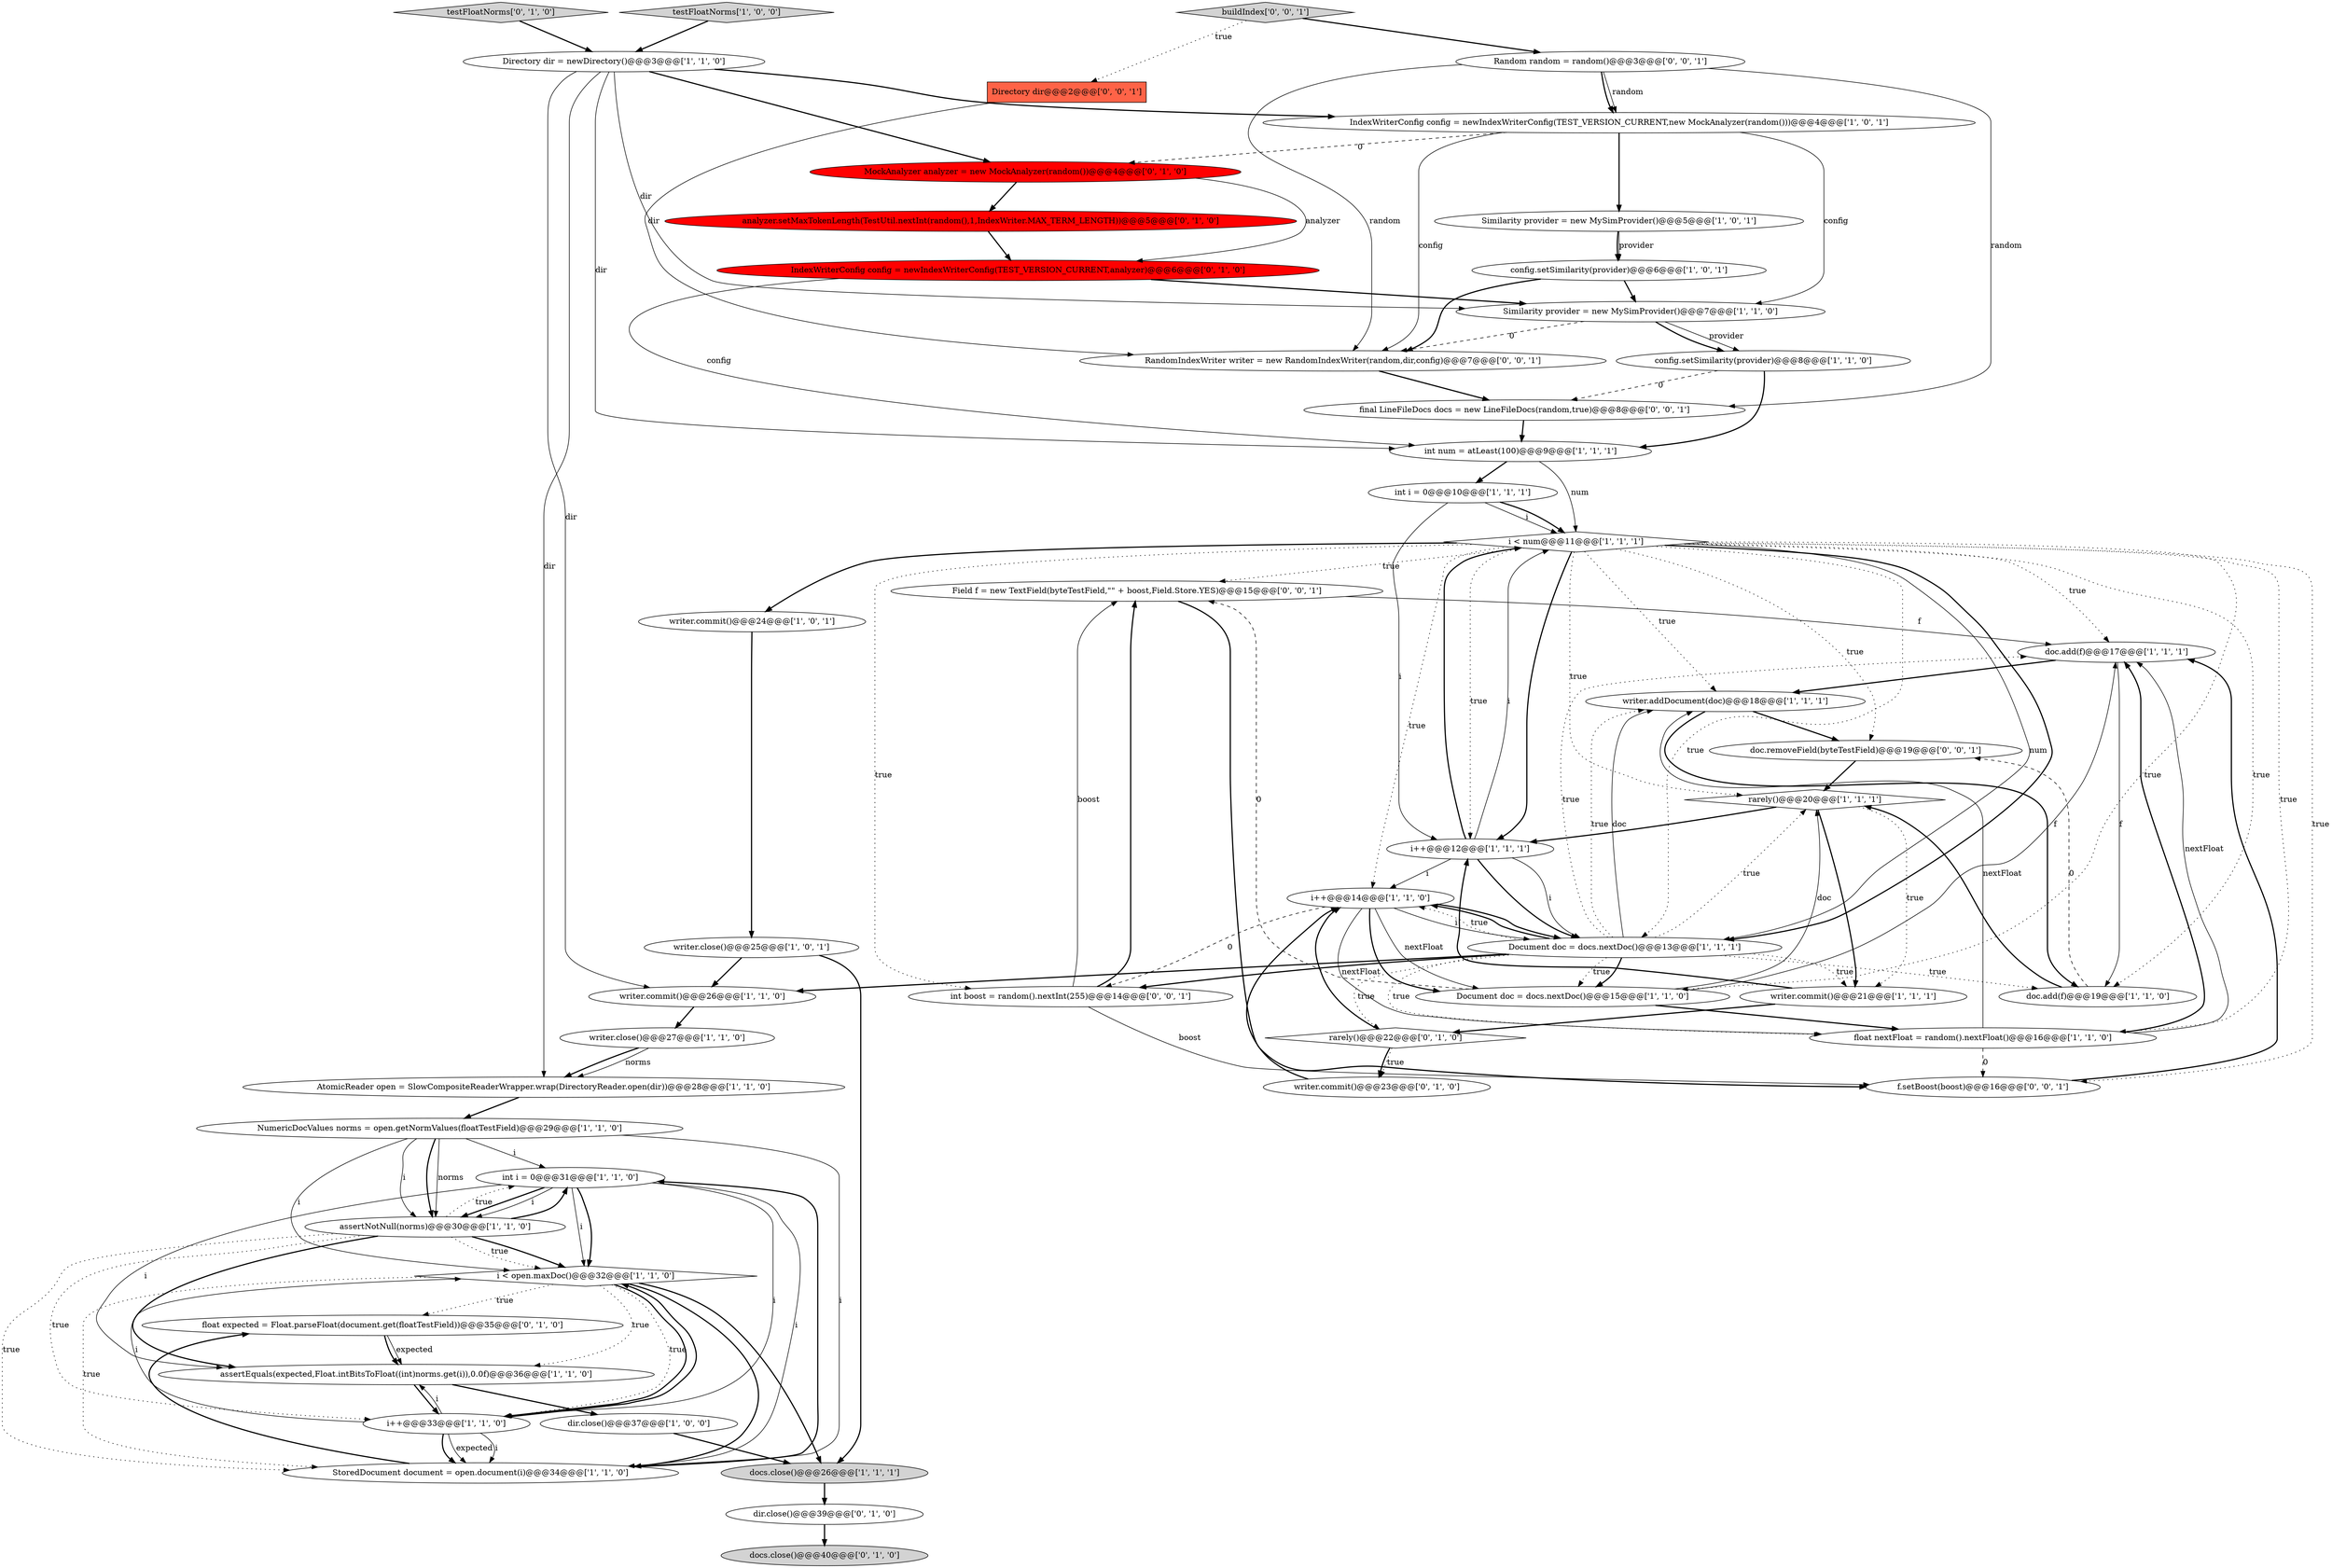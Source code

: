 digraph {
5 [style = filled, label = "int i = 0@@@31@@@['1', '1', '0']", fillcolor = white, shape = ellipse image = "AAA0AAABBB1BBB"];
11 [style = filled, label = "int i = 0@@@10@@@['1', '1', '1']", fillcolor = white, shape = ellipse image = "AAA0AAABBB1BBB"];
48 [style = filled, label = "Random random = random()@@@3@@@['0', '0', '1']", fillcolor = white, shape = ellipse image = "AAA0AAABBB3BBB"];
21 [style = filled, label = "IndexWriterConfig config = newIndexWriterConfig(TEST_VERSION_CURRENT,new MockAnalyzer(random()))@@@4@@@['1', '0', '1']", fillcolor = white, shape = ellipse image = "AAA0AAABBB1BBB"];
46 [style = filled, label = "Field f = new TextField(byteTestField,\"\" + boost,Field.Store.YES)@@@15@@@['0', '0', '1']", fillcolor = white, shape = ellipse image = "AAA0AAABBB3BBB"];
19 [style = filled, label = "dir.close()@@@37@@@['1', '0', '0']", fillcolor = white, shape = ellipse image = "AAA0AAABBB1BBB"];
40 [style = filled, label = "dir.close()@@@39@@@['0', '1', '0']", fillcolor = white, shape = ellipse image = "AAA0AAABBB2BBB"];
32 [style = filled, label = "i < num@@@11@@@['1', '1', '1']", fillcolor = white, shape = diamond image = "AAA0AAABBB1BBB"];
14 [style = filled, label = "i < open.maxDoc()@@@32@@@['1', '1', '0']", fillcolor = white, shape = diamond image = "AAA0AAABBB1BBB"];
35 [style = filled, label = "float expected = Float.parseFloat(document.get(floatTestField))@@@35@@@['0', '1', '0']", fillcolor = white, shape = ellipse image = "AAA0AAABBB2BBB"];
18 [style = filled, label = "writer.close()@@@27@@@['1', '1', '0']", fillcolor = white, shape = ellipse image = "AAA0AAABBB1BBB"];
44 [style = filled, label = "doc.removeField(byteTestField)@@@19@@@['0', '0', '1']", fillcolor = white, shape = ellipse image = "AAA0AAABBB3BBB"];
39 [style = filled, label = "rarely()@@@22@@@['0', '1', '0']", fillcolor = white, shape = diamond image = "AAA0AAABBB2BBB"];
47 [style = filled, label = "final LineFileDocs docs = new LineFileDocs(random,true)@@@8@@@['0', '0', '1']", fillcolor = white, shape = ellipse image = "AAA0AAABBB3BBB"];
49 [style = filled, label = "int boost = random().nextInt(255)@@@14@@@['0', '0', '1']", fillcolor = white, shape = ellipse image = "AAA0AAABBB3BBB"];
31 [style = filled, label = "writer.commit()@@@26@@@['1', '1', '0']", fillcolor = white, shape = ellipse image = "AAA0AAABBB1BBB"];
29 [style = filled, label = "docs.close()@@@26@@@['1', '1', '1']", fillcolor = lightgray, shape = ellipse image = "AAA0AAABBB1BBB"];
7 [style = filled, label = "assertEquals(expected,Float.intBitsToFloat((int)norms.get(i)),0.0f)@@@36@@@['1', '1', '0']", fillcolor = white, shape = ellipse image = "AAA0AAABBB1BBB"];
17 [style = filled, label = "writer.addDocument(doc)@@@18@@@['1', '1', '1']", fillcolor = white, shape = ellipse image = "AAA0AAABBB1BBB"];
15 [style = filled, label = "Document doc = docs.nextDoc()@@@13@@@['1', '1', '1']", fillcolor = white, shape = ellipse image = "AAA0AAABBB1BBB"];
33 [style = filled, label = "float nextFloat = random().nextFloat()@@@16@@@['1', '1', '0']", fillcolor = white, shape = ellipse image = "AAA0AAABBB1BBB"];
1 [style = filled, label = "assertNotNull(norms)@@@30@@@['1', '1', '0']", fillcolor = white, shape = ellipse image = "AAA0AAABBB1BBB"];
10 [style = filled, label = "Similarity provider = new MySimProvider()@@@7@@@['1', '1', '0']", fillcolor = white, shape = ellipse image = "AAA0AAABBB1BBB"];
30 [style = filled, label = "Document doc = docs.nextDoc()@@@15@@@['1', '1', '0']", fillcolor = white, shape = ellipse image = "AAA0AAABBB1BBB"];
28 [style = filled, label = "doc.add(f)@@@19@@@['1', '1', '0']", fillcolor = white, shape = ellipse image = "AAA0AAABBB1BBB"];
26 [style = filled, label = "i++@@@33@@@['1', '1', '0']", fillcolor = white, shape = ellipse image = "AAA0AAABBB1BBB"];
34 [style = filled, label = "writer.commit()@@@23@@@['0', '1', '0']", fillcolor = white, shape = ellipse image = "AAA0AAABBB2BBB"];
36 [style = filled, label = "analyzer.setMaxTokenLength(TestUtil.nextInt(random(),1,IndexWriter.MAX_TERM_LENGTH))@@@5@@@['0', '1', '0']", fillcolor = red, shape = ellipse image = "AAA1AAABBB2BBB"];
20 [style = filled, label = "testFloatNorms['1', '0', '0']", fillcolor = lightgray, shape = diamond image = "AAA0AAABBB1BBB"];
41 [style = filled, label = "testFloatNorms['0', '1', '0']", fillcolor = lightgray, shape = diamond image = "AAA0AAABBB2BBB"];
50 [style = filled, label = "RandomIndexWriter writer = new RandomIndexWriter(random,dir,config)@@@7@@@['0', '0', '1']", fillcolor = white, shape = ellipse image = "AAA0AAABBB3BBB"];
45 [style = filled, label = "Directory dir@@@2@@@['0', '0', '1']", fillcolor = tomato, shape = box image = "AAA0AAABBB3BBB"];
12 [style = filled, label = "writer.close()@@@25@@@['1', '0', '1']", fillcolor = white, shape = ellipse image = "AAA0AAABBB1BBB"];
16 [style = filled, label = "config.setSimilarity(provider)@@@6@@@['1', '0', '1']", fillcolor = white, shape = ellipse image = "AAA0AAABBB1BBB"];
23 [style = filled, label = "i++@@@14@@@['1', '1', '0']", fillcolor = white, shape = ellipse image = "AAA0AAABBB1BBB"];
6 [style = filled, label = "i++@@@12@@@['1', '1', '1']", fillcolor = white, shape = ellipse image = "AAA0AAABBB1BBB"];
25 [style = filled, label = "doc.add(f)@@@17@@@['1', '1', '1']", fillcolor = white, shape = ellipse image = "AAA0AAABBB1BBB"];
42 [style = filled, label = "MockAnalyzer analyzer = new MockAnalyzer(random())@@@4@@@['0', '1', '0']", fillcolor = red, shape = ellipse image = "AAA1AAABBB2BBB"];
51 [style = filled, label = "buildIndex['0', '0', '1']", fillcolor = lightgray, shape = diamond image = "AAA0AAABBB3BBB"];
37 [style = filled, label = "IndexWriterConfig config = newIndexWriterConfig(TEST_VERSION_CURRENT,analyzer)@@@6@@@['0', '1', '0']", fillcolor = red, shape = ellipse image = "AAA1AAABBB2BBB"];
22 [style = filled, label = "AtomicReader open = SlowCompositeReaderWrapper.wrap(DirectoryReader.open(dir))@@@28@@@['1', '1', '0']", fillcolor = white, shape = ellipse image = "AAA0AAABBB1BBB"];
38 [style = filled, label = "docs.close()@@@40@@@['0', '1', '0']", fillcolor = lightgray, shape = ellipse image = "AAA0AAABBB2BBB"];
27 [style = filled, label = "NumericDocValues norms = open.getNormValues(floatTestField)@@@29@@@['1', '1', '0']", fillcolor = white, shape = ellipse image = "AAA0AAABBB1BBB"];
3 [style = filled, label = "Directory dir = newDirectory()@@@3@@@['1', '1', '0']", fillcolor = white, shape = ellipse image = "AAA0AAABBB1BBB"];
8 [style = filled, label = "config.setSimilarity(provider)@@@8@@@['1', '1', '0']", fillcolor = white, shape = ellipse image = "AAA0AAABBB1BBB"];
9 [style = filled, label = "StoredDocument document = open.document(i)@@@34@@@['1', '1', '0']", fillcolor = white, shape = ellipse image = "AAA0AAABBB1BBB"];
43 [style = filled, label = "f.setBoost(boost)@@@16@@@['0', '0', '1']", fillcolor = white, shape = ellipse image = "AAA0AAABBB3BBB"];
4 [style = filled, label = "writer.commit()@@@21@@@['1', '1', '1']", fillcolor = white, shape = ellipse image = "AAA0AAABBB1BBB"];
13 [style = filled, label = "rarely()@@@20@@@['1', '1', '1']", fillcolor = white, shape = diamond image = "AAA0AAABBB1BBB"];
0 [style = filled, label = "int num = atLeast(100)@@@9@@@['1', '1', '1']", fillcolor = white, shape = ellipse image = "AAA0AAABBB1BBB"];
2 [style = filled, label = "writer.commit()@@@24@@@['1', '0', '1']", fillcolor = white, shape = ellipse image = "AAA0AAABBB1BBB"];
24 [style = filled, label = "Similarity provider = new MySimProvider()@@@5@@@['1', '0', '1']", fillcolor = white, shape = ellipse image = "AAA0AAABBB1BBB"];
1->5 [style = bold, label=""];
32->28 [style = dotted, label="true"];
32->43 [style = dotted, label="true"];
10->50 [style = dashed, label="0"];
14->26 [style = dotted, label="true"];
51->45 [style = dotted, label="true"];
30->25 [style = solid, label="f"];
27->1 [style = solid, label="i"];
26->9 [style = bold, label=""];
35->7 [style = solid, label="expected"];
21->24 [style = bold, label=""];
3->31 [style = solid, label="dir"];
23->49 [style = dashed, label="0"];
15->33 [style = dotted, label="true"];
40->38 [style = bold, label=""];
33->25 [style = solid, label="nextFloat"];
32->6 [style = bold, label=""];
9->35 [style = bold, label=""];
7->26 [style = bold, label=""];
8->0 [style = bold, label=""];
15->30 [style = dotted, label="true"];
32->25 [style = dotted, label="true"];
18->22 [style = bold, label=""];
51->48 [style = bold, label=""];
11->6 [style = solid, label="i"];
27->5 [style = solid, label="i"];
10->8 [style = bold, label=""];
27->9 [style = solid, label="i"];
33->25 [style = bold, label=""];
39->23 [style = bold, label=""];
49->46 [style = solid, label="boost"];
32->30 [style = dotted, label="true"];
48->50 [style = solid, label="random"];
48->21 [style = bold, label=""];
14->7 [style = dotted, label="true"];
42->37 [style = solid, label="analyzer"];
9->5 [style = bold, label=""];
14->9 [style = bold, label=""];
32->17 [style = dotted, label="true"];
17->44 [style = bold, label=""];
32->13 [style = dotted, label="true"];
47->0 [style = bold, label=""];
35->7 [style = bold, label=""];
30->13 [style = solid, label="doc"];
13->4 [style = dotted, label="true"];
48->47 [style = solid, label="random"];
32->15 [style = dotted, label="true"];
24->16 [style = solid, label="provider"];
5->9 [style = solid, label="i"];
6->32 [style = bold, label=""];
11->32 [style = solid, label="i"];
23->30 [style = bold, label=""];
32->49 [style = dotted, label="true"];
30->46 [style = dashed, label="0"];
39->34 [style = bold, label=""];
26->14 [style = bold, label=""];
5->14 [style = solid, label="i"];
32->15 [style = solid, label="num"];
33->17 [style = solid, label="nextFloat"];
20->3 [style = bold, label=""];
49->43 [style = solid, label="boost"];
15->13 [style = dotted, label="true"];
15->17 [style = dotted, label="true"];
5->1 [style = bold, label=""];
1->26 [style = dotted, label="true"];
12->29 [style = bold, label=""];
37->0 [style = solid, label="config"];
23->15 [style = solid, label="i"];
15->31 [style = bold, label=""];
49->46 [style = bold, label=""];
23->33 [style = solid, label="nextFloat"];
18->22 [style = solid, label="norms"];
48->21 [style = solid, label="random"];
29->40 [style = bold, label=""];
6->15 [style = solid, label="i"];
36->37 [style = bold, label=""];
12->31 [style = bold, label=""];
10->8 [style = solid, label="provider"];
39->34 [style = dotted, label="true"];
46->43 [style = bold, label=""];
30->33 [style = bold, label=""];
32->6 [style = dotted, label="true"];
37->10 [style = bold, label=""];
0->32 [style = solid, label="num"];
19->29 [style = bold, label=""];
4->39 [style = bold, label=""];
23->15 [style = bold, label=""];
0->11 [style = bold, label=""];
5->7 [style = solid, label="i"];
11->32 [style = bold, label=""];
23->30 [style = solid, label="nextFloat"];
25->17 [style = bold, label=""];
1->7 [style = bold, label=""];
3->42 [style = bold, label=""];
32->33 [style = dotted, label="true"];
6->15 [style = bold, label=""];
21->42 [style = dashed, label="0"];
16->50 [style = bold, label=""];
15->28 [style = dotted, label="true"];
46->25 [style = solid, label="f"];
1->9 [style = dotted, label="true"];
21->50 [style = solid, label="config"];
14->29 [style = bold, label=""];
3->21 [style = bold, label=""];
34->23 [style = bold, label=""];
6->32 [style = solid, label="i"];
13->6 [style = bold, label=""];
15->23 [style = dotted, label="true"];
15->25 [style = dotted, label="true"];
32->46 [style = dotted, label="true"];
32->44 [style = dotted, label="true"];
7->19 [style = bold, label=""];
26->14 [style = solid, label="i"];
5->26 [style = solid, label="i"];
26->9 [style = solid, label="expected"];
3->10 [style = solid, label="dir"];
15->23 [style = bold, label=""];
15->49 [style = bold, label=""];
8->47 [style = dashed, label="0"];
27->1 [style = bold, label=""];
21->10 [style = solid, label="config"];
6->23 [style = solid, label="i"];
16->10 [style = bold, label=""];
4->6 [style = bold, label=""];
15->39 [style = dotted, label="true"];
32->23 [style = dotted, label="true"];
27->1 [style = solid, label="norms"];
41->3 [style = bold, label=""];
28->13 [style = bold, label=""];
31->18 [style = bold, label=""];
25->28 [style = solid, label="f"];
33->43 [style = dashed, label="0"];
15->30 [style = bold, label=""];
1->14 [style = dotted, label="true"];
42->36 [style = bold, label=""];
5->14 [style = bold, label=""];
5->1 [style = solid, label="i"];
32->2 [style = bold, label=""];
15->4 [style = dotted, label="true"];
2->12 [style = bold, label=""];
27->14 [style = solid, label="i"];
15->17 [style = solid, label="doc"];
14->26 [style = bold, label=""];
3->0 [style = solid, label="dir"];
24->16 [style = bold, label=""];
26->9 [style = solid, label="i"];
17->28 [style = bold, label=""];
22->27 [style = bold, label=""];
50->47 [style = bold, label=""];
28->44 [style = dashed, label="0"];
32->15 [style = bold, label=""];
44->13 [style = bold, label=""];
1->14 [style = bold, label=""];
3->22 [style = solid, label="dir"];
14->9 [style = dotted, label="true"];
14->35 [style = dotted, label="true"];
43->25 [style = bold, label=""];
1->5 [style = dotted, label="true"];
45->50 [style = solid, label="dir"];
26->7 [style = solid, label="i"];
13->4 [style = bold, label=""];
}

